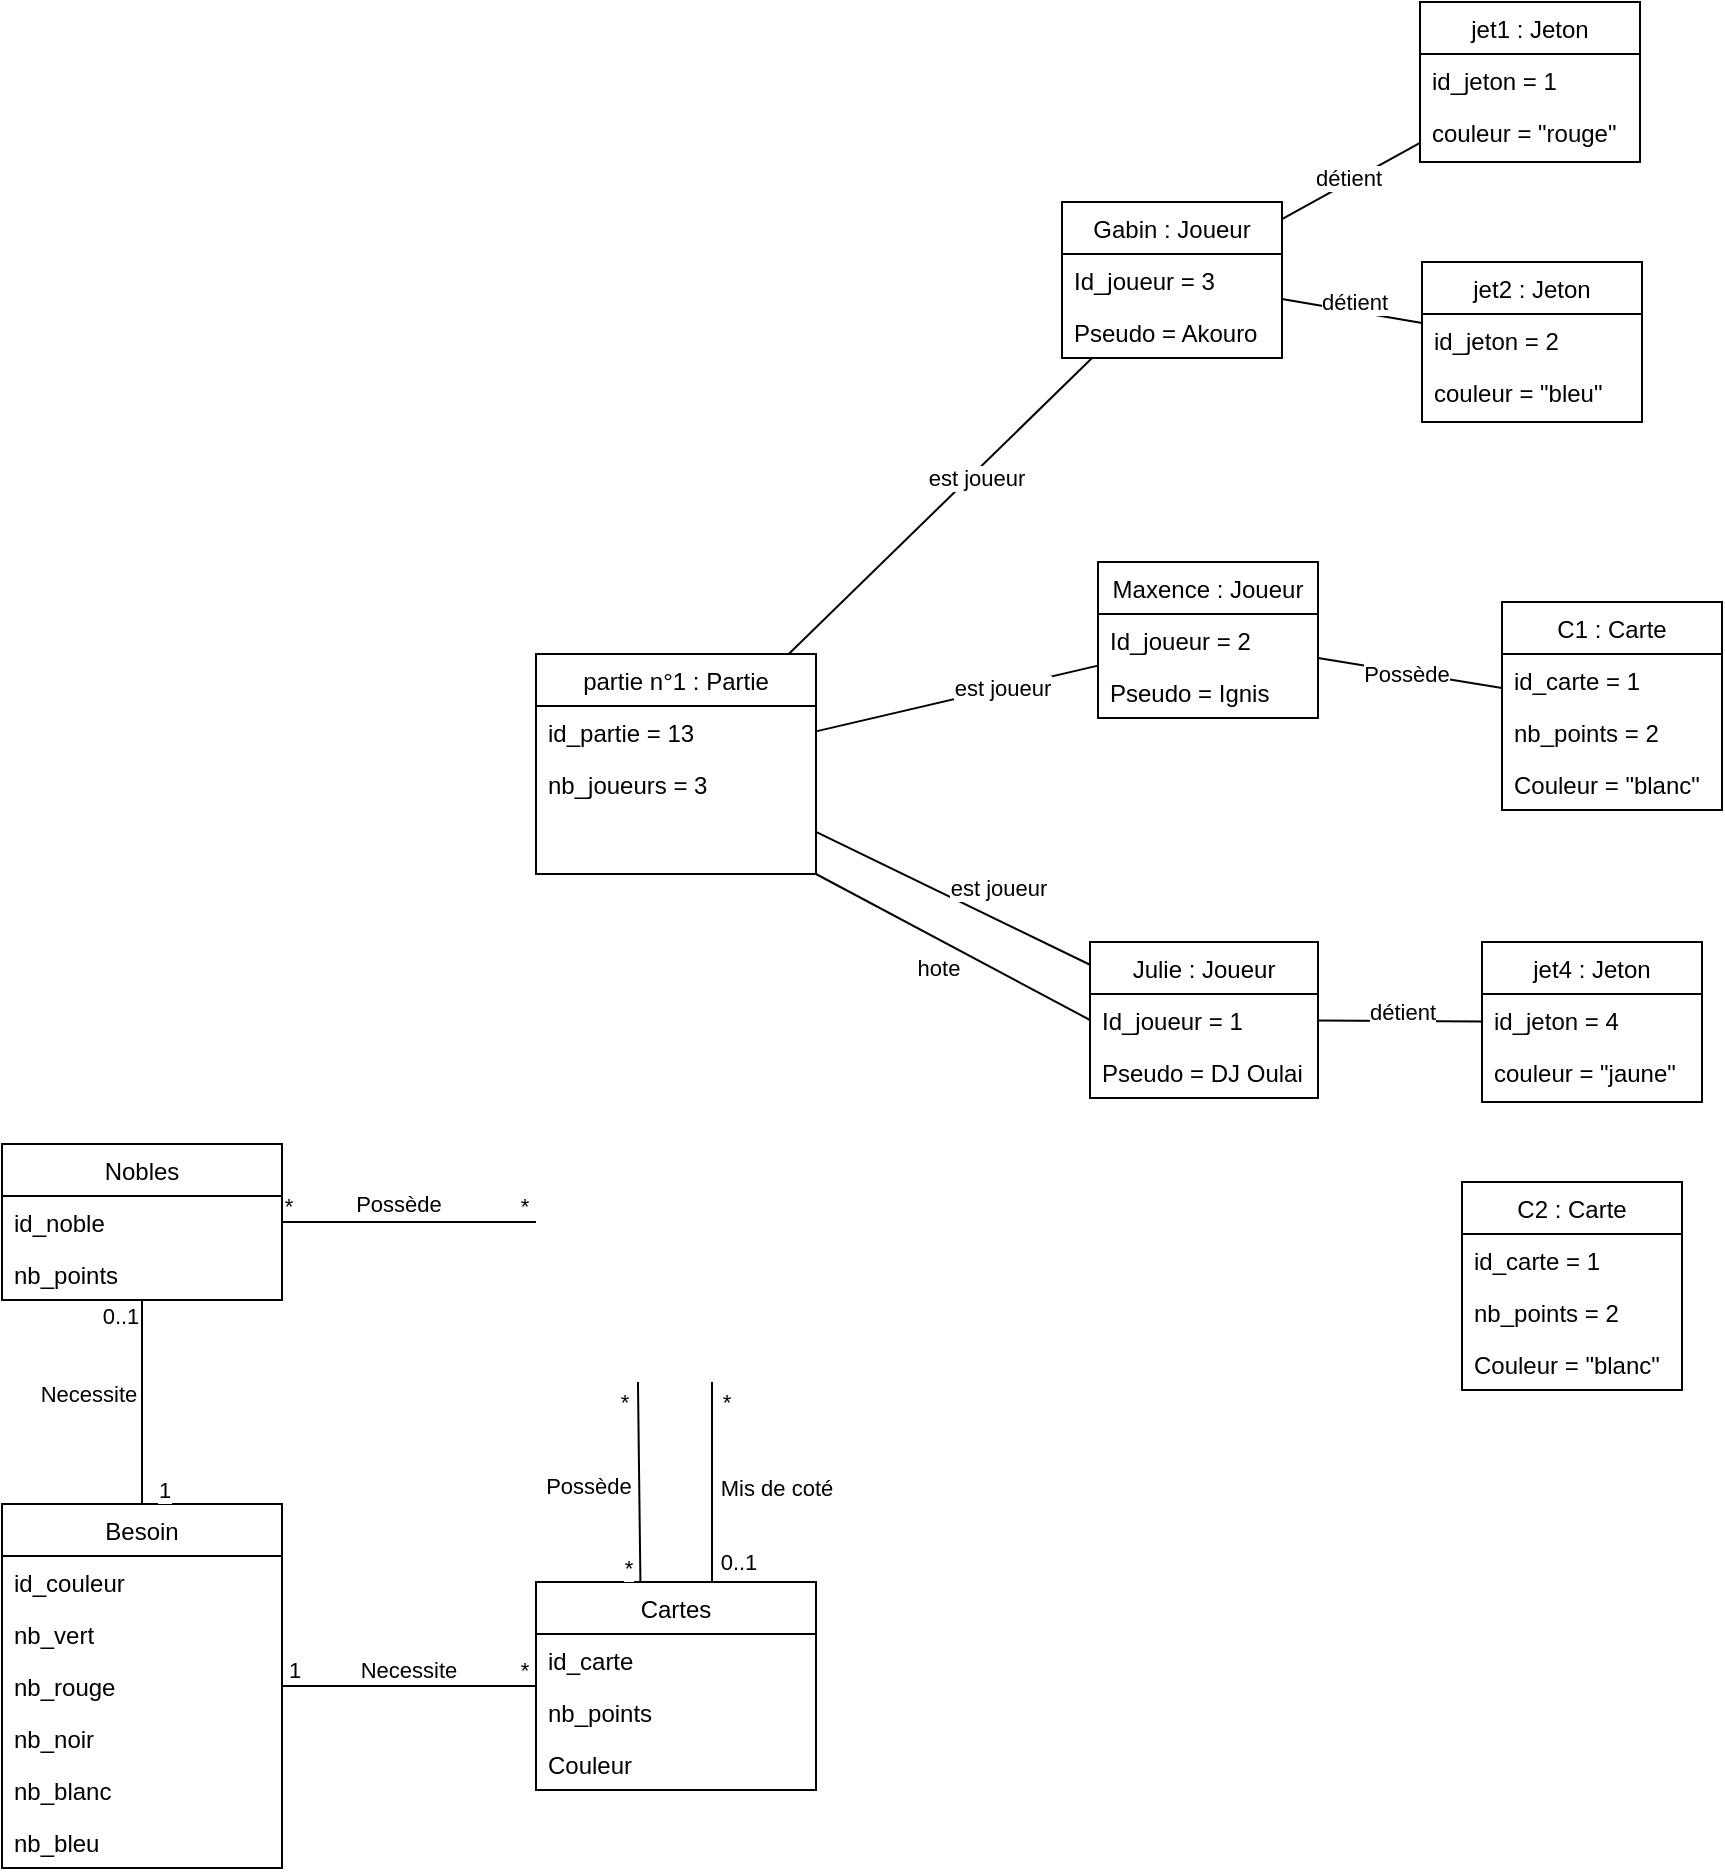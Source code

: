 <mxfile version="22.1.4" type="github">
  <diagram name="Page-1" id="KNeb5x1jzEJ46q6CHf2o">
    <mxGraphModel dx="875" dy="1680" grid="1" gridSize="10" guides="1" tooltips="1" connect="1" arrows="1" fold="1" page="1" pageScale="1" pageWidth="827" pageHeight="1169" math="0" shadow="0">
      <root>
        <mxCell id="0" />
        <mxCell id="1" parent="0" />
        <mxCell id="DXWB6FxUll0cylomkS6z-70" value="Cartes" style="swimlane;fontStyle=0;align=center;verticalAlign=top;childLayout=stackLayout;horizontal=1;startSize=26;horizontalStack=0;resizeParent=1;resizeLast=0;collapsible=1;marginBottom=0;rounded=0;shadow=0;strokeWidth=1;" vertex="1" parent="1">
          <mxGeometry x="907" y="320" width="140" height="104" as="geometry">
            <mxRectangle x="550" y="140" width="160" height="26" as="alternateBounds" />
          </mxGeometry>
        </mxCell>
        <mxCell id="DXWB6FxUll0cylomkS6z-71" value="id_carte" style="text;align=left;verticalAlign=top;spacingLeft=4;spacingRight=4;overflow=hidden;rotatable=0;points=[[0,0.5],[1,0.5]];portConstraint=eastwest;" vertex="1" parent="DXWB6FxUll0cylomkS6z-70">
          <mxGeometry y="26" width="140" height="26" as="geometry" />
        </mxCell>
        <mxCell id="DXWB6FxUll0cylomkS6z-72" value="nb_points" style="text;align=left;verticalAlign=top;spacingLeft=4;spacingRight=4;overflow=hidden;rotatable=0;points=[[0,0.5],[1,0.5]];portConstraint=eastwest;" vertex="1" parent="DXWB6FxUll0cylomkS6z-70">
          <mxGeometry y="52" width="140" height="26" as="geometry" />
        </mxCell>
        <mxCell id="DXWB6FxUll0cylomkS6z-73" value="Couleur" style="text;align=left;verticalAlign=top;spacingLeft=4;spacingRight=4;overflow=hidden;rotatable=0;points=[[0,0.5],[1,0.5]];portConstraint=eastwest;" vertex="1" parent="DXWB6FxUll0cylomkS6z-70">
          <mxGeometry y="78" width="140" height="26" as="geometry" />
        </mxCell>
        <mxCell id="DXWB6FxUll0cylomkS6z-74" value="" style="endArrow=none;html=1;rounded=0;" edge="1" parent="1">
          <mxGeometry width="50" height="50" relative="1" as="geometry">
            <mxPoint x="959.204" y="320" as="sourcePoint" />
            <mxPoint x="957.98" y="220" as="targetPoint" />
          </mxGeometry>
        </mxCell>
        <mxCell id="DXWB6FxUll0cylomkS6z-75" value="Possède" style="edgeLabel;html=1;align=center;verticalAlign=middle;resizable=0;points=[];" vertex="1" connectable="0" parent="DXWB6FxUll0cylomkS6z-74">
          <mxGeometry x="0.112" y="2" relative="1" as="geometry">
            <mxPoint x="-24" y="7" as="offset" />
          </mxGeometry>
        </mxCell>
        <mxCell id="DXWB6FxUll0cylomkS6z-76" value="*" style="edgeLabel;html=1;align=center;verticalAlign=middle;resizable=0;points=[];" vertex="1" connectable="0" parent="DXWB6FxUll0cylomkS6z-74">
          <mxGeometry x="0.888" y="1" relative="1" as="geometry">
            <mxPoint x="-6" y="4" as="offset" />
          </mxGeometry>
        </mxCell>
        <mxCell id="DXWB6FxUll0cylomkS6z-77" value="*" style="edgeLabel;html=1;align=center;verticalAlign=middle;resizable=0;points=[];" vertex="1" connectable="0" parent="DXWB6FxUll0cylomkS6z-74">
          <mxGeometry x="-0.81" y="-3" relative="1" as="geometry">
            <mxPoint x="-9" y="2" as="offset" />
          </mxGeometry>
        </mxCell>
        <mxCell id="DXWB6FxUll0cylomkS6z-78" value="" style="endArrow=none;html=1;rounded=0;" edge="1" parent="1">
          <mxGeometry width="50" height="50" relative="1" as="geometry">
            <mxPoint x="995.0" y="320" as="sourcePoint" />
            <mxPoint x="995.0" y="220" as="targetPoint" />
          </mxGeometry>
        </mxCell>
        <mxCell id="DXWB6FxUll0cylomkS6z-79" value="Mis de coté" style="edgeLabel;html=1;align=center;verticalAlign=middle;resizable=0;points=[];" vertex="1" connectable="0" parent="DXWB6FxUll0cylomkS6z-78">
          <mxGeometry x="0.112" y="2" relative="1" as="geometry">
            <mxPoint x="34" y="8" as="offset" />
          </mxGeometry>
        </mxCell>
        <mxCell id="DXWB6FxUll0cylomkS6z-80" value="0..1" style="edgeLabel;html=1;align=center;verticalAlign=middle;resizable=0;points=[];" vertex="1" connectable="0" parent="DXWB6FxUll0cylomkS6z-78">
          <mxGeometry x="0.75" relative="1" as="geometry">
            <mxPoint x="13" y="77" as="offset" />
          </mxGeometry>
        </mxCell>
        <mxCell id="DXWB6FxUll0cylomkS6z-81" value="*" style="edgeLabel;html=1;align=center;verticalAlign=middle;resizable=0;points=[];" vertex="1" connectable="0" parent="DXWB6FxUll0cylomkS6z-78">
          <mxGeometry x="0.777" relative="1" as="geometry">
            <mxPoint x="7" y="-1" as="offset" />
          </mxGeometry>
        </mxCell>
        <mxCell id="DXWB6FxUll0cylomkS6z-89" value="" style="endArrow=none;html=1;rounded=0;" edge="1" parent="1" source="DXWB6FxUll0cylomkS6z-93" target="DXWB6FxUll0cylomkS6z-142">
          <mxGeometry width="50" height="50" relative="1" as="geometry">
            <mxPoint x="1140" y="-20" as="sourcePoint" />
            <mxPoint x="1313" y="-20" as="targetPoint" />
          </mxGeometry>
        </mxCell>
        <mxCell id="DXWB6FxUll0cylomkS6z-90" value="est joueur" style="edgeLabel;html=1;align=center;verticalAlign=middle;resizable=0;points=[];" vertex="1" connectable="0" parent="DXWB6FxUll0cylomkS6z-89">
          <mxGeometry x="0.112" y="2" relative="1" as="geometry">
            <mxPoint x="14" y="-7" as="offset" />
          </mxGeometry>
        </mxCell>
        <mxCell id="DXWB6FxUll0cylomkS6z-93" value="partie n°1 : Partie" style="swimlane;fontStyle=0;align=center;verticalAlign=top;childLayout=stackLayout;horizontal=1;startSize=26;horizontalStack=0;resizeParent=1;resizeLast=0;collapsible=1;marginBottom=0;rounded=0;shadow=0;strokeWidth=1;" vertex="1" parent="1">
          <mxGeometry x="907" y="-144" width="140" height="110" as="geometry">
            <mxRectangle x="550" y="140" width="160" height="26" as="alternateBounds" />
          </mxGeometry>
        </mxCell>
        <mxCell id="DXWB6FxUll0cylomkS6z-94" value="id_partie = 13" style="text;align=left;verticalAlign=top;spacingLeft=4;spacingRight=4;overflow=hidden;rotatable=0;points=[[0,0.5],[1,0.5]];portConstraint=eastwest;" vertex="1" parent="DXWB6FxUll0cylomkS6z-93">
          <mxGeometry y="26" width="140" height="26" as="geometry" />
        </mxCell>
        <mxCell id="DXWB6FxUll0cylomkS6z-95" value="nb_joueurs = 3" style="text;align=left;verticalAlign=top;spacingLeft=4;spacingRight=4;overflow=hidden;rotatable=0;points=[[0,0.5],[1,0.5]];portConstraint=eastwest;rounded=0;shadow=0;html=0;" vertex="1" parent="DXWB6FxUll0cylomkS6z-93">
          <mxGeometry y="52" width="140" height="26" as="geometry" />
        </mxCell>
        <mxCell id="DXWB6FxUll0cylomkS6z-100" value="Nobles" style="swimlane;fontStyle=0;align=center;verticalAlign=top;childLayout=stackLayout;horizontal=1;startSize=26;horizontalStack=0;resizeParent=1;resizeLast=0;collapsible=1;marginBottom=0;rounded=0;shadow=0;strokeWidth=1;" vertex="1" parent="1">
          <mxGeometry x="640" y="101" width="140" height="78" as="geometry">
            <mxRectangle x="550" y="140" width="160" height="26" as="alternateBounds" />
          </mxGeometry>
        </mxCell>
        <mxCell id="DXWB6FxUll0cylomkS6z-101" value="id_noble" style="text;align=left;verticalAlign=top;spacingLeft=4;spacingRight=4;overflow=hidden;rotatable=0;points=[[0,0.5],[1,0.5]];portConstraint=eastwest;" vertex="1" parent="DXWB6FxUll0cylomkS6z-100">
          <mxGeometry y="26" width="140" height="26" as="geometry" />
        </mxCell>
        <mxCell id="DXWB6FxUll0cylomkS6z-102" value="nb_points" style="text;align=left;verticalAlign=top;spacingLeft=4;spacingRight=4;overflow=hidden;rotatable=0;points=[[0,0.5],[1,0.5]];portConstraint=eastwest;rounded=0;shadow=0;html=0;" vertex="1" parent="DXWB6FxUll0cylomkS6z-100">
          <mxGeometry y="52" width="140" height="26" as="geometry" />
        </mxCell>
        <mxCell id="DXWB6FxUll0cylomkS6z-103" value="" style="endArrow=none;html=1;rounded=0;" edge="1" parent="1" source="DXWB6FxUll0cylomkS6z-100">
          <mxGeometry width="50" height="50" relative="1" as="geometry">
            <mxPoint x="969.204" y="330" as="sourcePoint" />
            <mxPoint x="907" y="140" as="targetPoint" />
          </mxGeometry>
        </mxCell>
        <mxCell id="DXWB6FxUll0cylomkS6z-104" value="Possède" style="edgeLabel;html=1;align=center;verticalAlign=middle;resizable=0;points=[];" vertex="1" connectable="0" parent="DXWB6FxUll0cylomkS6z-103">
          <mxGeometry x="0.112" y="2" relative="1" as="geometry">
            <mxPoint x="-13" y="-7" as="offset" />
          </mxGeometry>
        </mxCell>
        <mxCell id="DXWB6FxUll0cylomkS6z-105" value="*" style="edgeLabel;html=1;align=center;verticalAlign=middle;resizable=0;points=[];" vertex="1" connectable="0" parent="DXWB6FxUll0cylomkS6z-103">
          <mxGeometry x="0.888" y="1" relative="1" as="geometry">
            <mxPoint x="1" y="-7" as="offset" />
          </mxGeometry>
        </mxCell>
        <mxCell id="DXWB6FxUll0cylomkS6z-106" value="*" style="edgeLabel;html=1;align=center;verticalAlign=middle;resizable=0;points=[];" vertex="1" connectable="0" parent="DXWB6FxUll0cylomkS6z-103">
          <mxGeometry x="-0.81" y="-3" relative="1" as="geometry">
            <mxPoint x="-9" y="-11" as="offset" />
          </mxGeometry>
        </mxCell>
        <mxCell id="DXWB6FxUll0cylomkS6z-107" value="" style="endArrow=none;html=1;rounded=0;exitX=1;exitY=1;exitDx=0;exitDy=0;entryX=0;entryY=0.5;entryDx=0;entryDy=0;" edge="1" parent="1" source="DXWB6FxUll0cylomkS6z-93" target="DXWB6FxUll0cylomkS6z-143">
          <mxGeometry width="50" height="50" relative="1" as="geometry">
            <mxPoint x="1090" y="-20" as="sourcePoint" />
            <mxPoint x="1090" y="74.0" as="targetPoint" />
          </mxGeometry>
        </mxCell>
        <mxCell id="DXWB6FxUll0cylomkS6z-108" value="hote" style="edgeLabel;html=1;align=center;verticalAlign=middle;resizable=0;points=[];" vertex="1" connectable="0" parent="DXWB6FxUll0cylomkS6z-107">
          <mxGeometry x="0.112" y="2" relative="1" as="geometry">
            <mxPoint x="-17" y="8" as="offset" />
          </mxGeometry>
        </mxCell>
        <mxCell id="DXWB6FxUll0cylomkS6z-111" value="Besoin" style="swimlane;fontStyle=0;align=center;verticalAlign=top;childLayout=stackLayout;horizontal=1;startSize=26;horizontalStack=0;resizeParent=1;resizeLast=0;collapsible=1;marginBottom=0;rounded=0;shadow=0;strokeWidth=1;" vertex="1" parent="1">
          <mxGeometry x="640" y="281" width="140" height="182" as="geometry">
            <mxRectangle x="550" y="140" width="160" height="26" as="alternateBounds" />
          </mxGeometry>
        </mxCell>
        <mxCell id="DXWB6FxUll0cylomkS6z-112" value="id_couleur" style="text;align=left;verticalAlign=top;spacingLeft=4;spacingRight=4;overflow=hidden;rotatable=0;points=[[0,0.5],[1,0.5]];portConstraint=eastwest;" vertex="1" parent="DXWB6FxUll0cylomkS6z-111">
          <mxGeometry y="26" width="140" height="26" as="geometry" />
        </mxCell>
        <mxCell id="DXWB6FxUll0cylomkS6z-113" value="nb_vert" style="text;align=left;verticalAlign=top;spacingLeft=4;spacingRight=4;overflow=hidden;rotatable=0;points=[[0,0.5],[1,0.5]];portConstraint=eastwest;" vertex="1" parent="DXWB6FxUll0cylomkS6z-111">
          <mxGeometry y="52" width="140" height="26" as="geometry" />
        </mxCell>
        <mxCell id="DXWB6FxUll0cylomkS6z-114" value="nb_rouge" style="text;align=left;verticalAlign=top;spacingLeft=4;spacingRight=4;overflow=hidden;rotatable=0;points=[[0,0.5],[1,0.5]];portConstraint=eastwest;" vertex="1" parent="DXWB6FxUll0cylomkS6z-111">
          <mxGeometry y="78" width="140" height="26" as="geometry" />
        </mxCell>
        <mxCell id="DXWB6FxUll0cylomkS6z-115" value="nb_noir" style="text;align=left;verticalAlign=top;spacingLeft=4;spacingRight=4;overflow=hidden;rotatable=0;points=[[0,0.5],[1,0.5]];portConstraint=eastwest;" vertex="1" parent="DXWB6FxUll0cylomkS6z-111">
          <mxGeometry y="104" width="140" height="26" as="geometry" />
        </mxCell>
        <mxCell id="DXWB6FxUll0cylomkS6z-116" value="nb_blanc" style="text;align=left;verticalAlign=top;spacingLeft=4;spacingRight=4;overflow=hidden;rotatable=0;points=[[0,0.5],[1,0.5]];portConstraint=eastwest;" vertex="1" parent="DXWB6FxUll0cylomkS6z-111">
          <mxGeometry y="130" width="140" height="26" as="geometry" />
        </mxCell>
        <mxCell id="DXWB6FxUll0cylomkS6z-117" value="nb_bleu" style="text;align=left;verticalAlign=top;spacingLeft=4;spacingRight=4;overflow=hidden;rotatable=0;points=[[0,0.5],[1,0.5]];portConstraint=eastwest;" vertex="1" parent="DXWB6FxUll0cylomkS6z-111">
          <mxGeometry y="156" width="140" height="26" as="geometry" />
        </mxCell>
        <mxCell id="DXWB6FxUll0cylomkS6z-118" value="" style="endArrow=none;html=1;rounded=0;" edge="1" parent="1" source="DXWB6FxUll0cylomkS6z-100" target="DXWB6FxUll0cylomkS6z-111">
          <mxGeometry width="50" height="50" relative="1" as="geometry">
            <mxPoint x="790" y="150" as="sourcePoint" />
            <mxPoint x="917" y="150" as="targetPoint" />
          </mxGeometry>
        </mxCell>
        <mxCell id="DXWB6FxUll0cylomkS6z-119" value="Necessite" style="edgeLabel;html=1;align=center;verticalAlign=middle;resizable=0;points=[];" vertex="1" connectable="0" parent="DXWB6FxUll0cylomkS6z-118">
          <mxGeometry x="0.112" y="2" relative="1" as="geometry">
            <mxPoint x="-29" y="-10" as="offset" />
          </mxGeometry>
        </mxCell>
        <mxCell id="DXWB6FxUll0cylomkS6z-120" value="1" style="edgeLabel;html=1;align=center;verticalAlign=middle;resizable=0;points=[];" vertex="1" connectable="0" parent="DXWB6FxUll0cylomkS6z-118">
          <mxGeometry x="0.888" y="1" relative="1" as="geometry">
            <mxPoint x="10" y="-2" as="offset" />
          </mxGeometry>
        </mxCell>
        <mxCell id="DXWB6FxUll0cylomkS6z-121" value="0..1" style="edgeLabel;html=1;align=center;verticalAlign=middle;resizable=0;points=[];" vertex="1" connectable="0" parent="DXWB6FxUll0cylomkS6z-118">
          <mxGeometry x="-0.81" y="-3" relative="1" as="geometry">
            <mxPoint x="-8" y="-2" as="offset" />
          </mxGeometry>
        </mxCell>
        <mxCell id="DXWB6FxUll0cylomkS6z-122" value="" style="endArrow=none;html=1;rounded=0;" edge="1" parent="1" source="DXWB6FxUll0cylomkS6z-70" target="DXWB6FxUll0cylomkS6z-111">
          <mxGeometry width="50" height="50" relative="1" as="geometry">
            <mxPoint x="720" y="189" as="sourcePoint" />
            <mxPoint x="720" y="320" as="targetPoint" />
          </mxGeometry>
        </mxCell>
        <mxCell id="DXWB6FxUll0cylomkS6z-123" value="Necessite" style="edgeLabel;html=1;align=center;verticalAlign=middle;resizable=0;points=[];" vertex="1" connectable="0" parent="DXWB6FxUll0cylomkS6z-122">
          <mxGeometry x="0.112" y="2" relative="1" as="geometry">
            <mxPoint x="6" y="-10" as="offset" />
          </mxGeometry>
        </mxCell>
        <mxCell id="DXWB6FxUll0cylomkS6z-124" value="1" style="edgeLabel;html=1;align=center;verticalAlign=middle;resizable=0;points=[];" vertex="1" connectable="0" parent="DXWB6FxUll0cylomkS6z-122">
          <mxGeometry x="0.888" y="1" relative="1" as="geometry">
            <mxPoint x="-1" y="-9" as="offset" />
          </mxGeometry>
        </mxCell>
        <mxCell id="DXWB6FxUll0cylomkS6z-125" value="*" style="edgeLabel;html=1;align=center;verticalAlign=middle;resizable=0;points=[];" vertex="1" connectable="0" parent="DXWB6FxUll0cylomkS6z-122">
          <mxGeometry x="-0.81" y="-3" relative="1" as="geometry">
            <mxPoint x="6" y="-5" as="offset" />
          </mxGeometry>
        </mxCell>
        <mxCell id="DXWB6FxUll0cylomkS6z-133" value="Gabin : Joueur" style="swimlane;fontStyle=0;align=center;verticalAlign=top;childLayout=stackLayout;horizontal=1;startSize=26;horizontalStack=0;resizeParent=1;resizeLast=0;collapsible=1;marginBottom=0;rounded=0;shadow=0;strokeWidth=1;" vertex="1" parent="1">
          <mxGeometry x="1170" y="-370" width="110" height="78" as="geometry">
            <mxRectangle x="550" y="140" width="160" height="26" as="alternateBounds" />
          </mxGeometry>
        </mxCell>
        <mxCell id="DXWB6FxUll0cylomkS6z-134" value="Id_joueur = 3" style="text;align=left;verticalAlign=top;spacingLeft=4;spacingRight=4;overflow=hidden;rotatable=0;points=[[0,0.5],[1,0.5]];portConstraint=eastwest;" vertex="1" parent="DXWB6FxUll0cylomkS6z-133">
          <mxGeometry y="26" width="110" height="26" as="geometry" />
        </mxCell>
        <mxCell id="DXWB6FxUll0cylomkS6z-135" value="Pseudo = Akouro" style="text;align=left;verticalAlign=top;spacingLeft=4;spacingRight=4;overflow=hidden;rotatable=0;points=[[0,0.5],[1,0.5]];portConstraint=eastwest;" vertex="1" parent="DXWB6FxUll0cylomkS6z-133">
          <mxGeometry y="52" width="110" height="26" as="geometry" />
        </mxCell>
        <mxCell id="DXWB6FxUll0cylomkS6z-139" value="Maxence : Joueur" style="swimlane;fontStyle=0;align=center;verticalAlign=top;childLayout=stackLayout;horizontal=1;startSize=26;horizontalStack=0;resizeParent=1;resizeLast=0;collapsible=1;marginBottom=0;rounded=0;shadow=0;strokeWidth=1;" vertex="1" parent="1">
          <mxGeometry x="1188" y="-190" width="110" height="78" as="geometry">
            <mxRectangle x="550" y="140" width="160" height="26" as="alternateBounds" />
          </mxGeometry>
        </mxCell>
        <mxCell id="DXWB6FxUll0cylomkS6z-140" value="Id_joueur = 2" style="text;align=left;verticalAlign=top;spacingLeft=4;spacingRight=4;overflow=hidden;rotatable=0;points=[[0,0.5],[1,0.5]];portConstraint=eastwest;" vertex="1" parent="DXWB6FxUll0cylomkS6z-139">
          <mxGeometry y="26" width="110" height="26" as="geometry" />
        </mxCell>
        <mxCell id="DXWB6FxUll0cylomkS6z-141" value="Pseudo = Ignis" style="text;align=left;verticalAlign=top;spacingLeft=4;spacingRight=4;overflow=hidden;rotatable=0;points=[[0,0.5],[1,0.5]];portConstraint=eastwest;" vertex="1" parent="DXWB6FxUll0cylomkS6z-139">
          <mxGeometry y="52" width="110" height="26" as="geometry" />
        </mxCell>
        <mxCell id="DXWB6FxUll0cylomkS6z-142" value="Julie : Joueur" style="swimlane;fontStyle=0;align=center;verticalAlign=top;childLayout=stackLayout;horizontal=1;startSize=26;horizontalStack=0;resizeParent=1;resizeLast=0;collapsible=1;marginBottom=0;rounded=0;shadow=0;strokeWidth=1;" vertex="1" parent="1">
          <mxGeometry x="1184" width="114" height="78" as="geometry">
            <mxRectangle x="550" y="140" width="160" height="26" as="alternateBounds" />
          </mxGeometry>
        </mxCell>
        <mxCell id="DXWB6FxUll0cylomkS6z-143" value="Id_joueur = 1" style="text;align=left;verticalAlign=top;spacingLeft=4;spacingRight=4;overflow=hidden;rotatable=0;points=[[0,0.5],[1,0.5]];portConstraint=eastwest;" vertex="1" parent="DXWB6FxUll0cylomkS6z-142">
          <mxGeometry y="26" width="114" height="26" as="geometry" />
        </mxCell>
        <mxCell id="DXWB6FxUll0cylomkS6z-144" value="Pseudo = DJ Oulai" style="text;align=left;verticalAlign=top;spacingLeft=4;spacingRight=4;overflow=hidden;rotatable=0;points=[[0,0.5],[1,0.5]];portConstraint=eastwest;" vertex="1" parent="DXWB6FxUll0cylomkS6z-142">
          <mxGeometry y="52" width="114" height="26" as="geometry" />
        </mxCell>
        <mxCell id="DXWB6FxUll0cylomkS6z-145" value="" style="endArrow=none;html=1;rounded=0;" edge="1" parent="1" source="DXWB6FxUll0cylomkS6z-93" target="DXWB6FxUll0cylomkS6z-139">
          <mxGeometry width="50" height="50" relative="1" as="geometry">
            <mxPoint x="1057" y="-61" as="sourcePoint" />
            <mxPoint x="1194" y="-26" as="targetPoint" />
          </mxGeometry>
        </mxCell>
        <mxCell id="DXWB6FxUll0cylomkS6z-146" value="est joueur" style="edgeLabel;html=1;align=center;verticalAlign=middle;resizable=0;points=[];" vertex="1" connectable="0" parent="DXWB6FxUll0cylomkS6z-145">
          <mxGeometry x="0.112" y="2" relative="1" as="geometry">
            <mxPoint x="15" y="-2" as="offset" />
          </mxGeometry>
        </mxCell>
        <mxCell id="DXWB6FxUll0cylomkS6z-147" value="" style="endArrow=none;html=1;rounded=0;" edge="1" parent="1" source="DXWB6FxUll0cylomkS6z-93" target="DXWB6FxUll0cylomkS6z-133">
          <mxGeometry width="50" height="50" relative="1" as="geometry">
            <mxPoint x="1057" y="-93" as="sourcePoint" />
            <mxPoint x="1196" y="-120" as="targetPoint" />
          </mxGeometry>
        </mxCell>
        <mxCell id="DXWB6FxUll0cylomkS6z-148" value="est joueur" style="edgeLabel;html=1;align=center;verticalAlign=middle;resizable=0;points=[];" vertex="1" connectable="0" parent="DXWB6FxUll0cylomkS6z-147">
          <mxGeometry x="0.112" y="2" relative="1" as="geometry">
            <mxPoint x="10" y="-4" as="offset" />
          </mxGeometry>
        </mxCell>
        <mxCell id="DXWB6FxUll0cylomkS6z-149" value="jet1 : Jeton" style="swimlane;fontStyle=0;align=center;verticalAlign=top;childLayout=stackLayout;horizontal=1;startSize=26;horizontalStack=0;resizeParent=1;resizeLast=0;collapsible=1;marginBottom=0;rounded=0;shadow=0;strokeWidth=1;" vertex="1" parent="1">
          <mxGeometry x="1349" y="-470" width="110" height="80" as="geometry">
            <mxRectangle x="550" y="140" width="160" height="26" as="alternateBounds" />
          </mxGeometry>
        </mxCell>
        <mxCell id="DXWB6FxUll0cylomkS6z-150" value="id_jeton = 1" style="text;align=left;verticalAlign=top;spacingLeft=4;spacingRight=4;overflow=hidden;rotatable=0;points=[[0,0.5],[1,0.5]];portConstraint=eastwest;" vertex="1" parent="DXWB6FxUll0cylomkS6z-149">
          <mxGeometry y="26" width="110" height="26" as="geometry" />
        </mxCell>
        <mxCell id="DXWB6FxUll0cylomkS6z-151" value="couleur = &quot;rouge&quot;" style="text;align=left;verticalAlign=top;spacingLeft=4;spacingRight=4;overflow=hidden;rotatable=0;points=[[0,0.5],[1,0.5]];portConstraint=eastwest;rounded=0;shadow=0;html=0;" vertex="1" parent="DXWB6FxUll0cylomkS6z-149">
          <mxGeometry y="52" width="110" height="26" as="geometry" />
        </mxCell>
        <mxCell id="DXWB6FxUll0cylomkS6z-152" value="jet2 : Jeton" style="swimlane;fontStyle=0;align=center;verticalAlign=top;childLayout=stackLayout;horizontal=1;startSize=26;horizontalStack=0;resizeParent=1;resizeLast=0;collapsible=1;marginBottom=0;rounded=0;shadow=0;strokeWidth=1;" vertex="1" parent="1">
          <mxGeometry x="1350" y="-340" width="110" height="80" as="geometry">
            <mxRectangle x="550" y="140" width="160" height="26" as="alternateBounds" />
          </mxGeometry>
        </mxCell>
        <mxCell id="DXWB6FxUll0cylomkS6z-153" value="id_jeton = 2" style="text;align=left;verticalAlign=top;spacingLeft=4;spacingRight=4;overflow=hidden;rotatable=0;points=[[0,0.5],[1,0.5]];portConstraint=eastwest;" vertex="1" parent="DXWB6FxUll0cylomkS6z-152">
          <mxGeometry y="26" width="110" height="26" as="geometry" />
        </mxCell>
        <mxCell id="DXWB6FxUll0cylomkS6z-154" value="couleur = &quot;bleu&quot;" style="text;align=left;verticalAlign=top;spacingLeft=4;spacingRight=4;overflow=hidden;rotatable=0;points=[[0,0.5],[1,0.5]];portConstraint=eastwest;rounded=0;shadow=0;html=0;" vertex="1" parent="DXWB6FxUll0cylomkS6z-152">
          <mxGeometry y="52" width="110" height="26" as="geometry" />
        </mxCell>
        <mxCell id="DXWB6FxUll0cylomkS6z-155" value="" style="endArrow=none;html=1;rounded=0;" edge="1" parent="1" source="DXWB6FxUll0cylomkS6z-133" target="DXWB6FxUll0cylomkS6z-149">
          <mxGeometry width="50" height="50" relative="1" as="geometry">
            <mxPoint x="1138.5" y="-430.45" as="sourcePoint" />
            <mxPoint x="1311.5" y="-430.45" as="targetPoint" />
          </mxGeometry>
        </mxCell>
        <mxCell id="DXWB6FxUll0cylomkS6z-156" value="détient" style="edgeLabel;html=1;align=center;verticalAlign=middle;resizable=0;points=[];labelBackgroundColor=default;" vertex="1" connectable="0" parent="DXWB6FxUll0cylomkS6z-155">
          <mxGeometry x="0.112" y="2" relative="1" as="geometry">
            <mxPoint x="-5" y="2" as="offset" />
          </mxGeometry>
        </mxCell>
        <mxCell id="DXWB6FxUll0cylomkS6z-159" value="" style="endArrow=none;html=1;rounded=0;" edge="1" parent="1" source="DXWB6FxUll0cylomkS6z-133" target="DXWB6FxUll0cylomkS6z-152">
          <mxGeometry width="50" height="50" relative="1" as="geometry">
            <mxPoint x="1290" y="-353" as="sourcePoint" />
            <mxPoint x="1350" y="-388" as="targetPoint" />
          </mxGeometry>
        </mxCell>
        <mxCell id="DXWB6FxUll0cylomkS6z-160" value="détient" style="edgeLabel;html=1;align=center;verticalAlign=middle;resizable=0;points=[];" vertex="1" connectable="0" parent="DXWB6FxUll0cylomkS6z-159">
          <mxGeometry x="0.112" y="2" relative="1" as="geometry">
            <mxPoint x="-4" y="-3" as="offset" />
          </mxGeometry>
        </mxCell>
        <mxCell id="DXWB6FxUll0cylomkS6z-161" value="jet4 : Jeton" style="swimlane;fontStyle=0;align=center;verticalAlign=top;childLayout=stackLayout;horizontal=1;startSize=26;horizontalStack=0;resizeParent=1;resizeLast=0;collapsible=1;marginBottom=0;rounded=0;shadow=0;strokeWidth=1;" vertex="1" parent="1">
          <mxGeometry x="1380" width="110" height="80" as="geometry">
            <mxRectangle x="550" y="140" width="160" height="26" as="alternateBounds" />
          </mxGeometry>
        </mxCell>
        <mxCell id="DXWB6FxUll0cylomkS6z-162" value="id_jeton = 4" style="text;align=left;verticalAlign=top;spacingLeft=4;spacingRight=4;overflow=hidden;rotatable=0;points=[[0,0.5],[1,0.5]];portConstraint=eastwest;" vertex="1" parent="DXWB6FxUll0cylomkS6z-161">
          <mxGeometry y="26" width="110" height="26" as="geometry" />
        </mxCell>
        <mxCell id="DXWB6FxUll0cylomkS6z-163" value="couleur = &quot;jaune&quot;" style="text;align=left;verticalAlign=top;spacingLeft=4;spacingRight=4;overflow=hidden;rotatable=0;points=[[0,0.5],[1,0.5]];portConstraint=eastwest;rounded=0;shadow=0;html=0;" vertex="1" parent="DXWB6FxUll0cylomkS6z-161">
          <mxGeometry y="52" width="110" height="26" as="geometry" />
        </mxCell>
        <mxCell id="DXWB6FxUll0cylomkS6z-167" value="" style="endArrow=none;html=1;rounded=0;" edge="1" parent="1" source="DXWB6FxUll0cylomkS6z-142" target="DXWB6FxUll0cylomkS6z-161">
          <mxGeometry width="50" height="50" relative="1" as="geometry">
            <mxPoint x="1290" y="-272" as="sourcePoint" />
            <mxPoint x="1360" y="-259" as="targetPoint" />
          </mxGeometry>
        </mxCell>
        <mxCell id="DXWB6FxUll0cylomkS6z-168" value="détient" style="edgeLabel;html=1;align=center;verticalAlign=middle;resizable=0;points=[];" vertex="1" connectable="0" parent="DXWB6FxUll0cylomkS6z-167">
          <mxGeometry x="0.112" y="2" relative="1" as="geometry">
            <mxPoint x="-4" y="-3" as="offset" />
          </mxGeometry>
        </mxCell>
        <mxCell id="DXWB6FxUll0cylomkS6z-169" value="C1 : Carte" style="swimlane;fontStyle=0;align=center;verticalAlign=top;childLayout=stackLayout;horizontal=1;startSize=26;horizontalStack=0;resizeParent=1;resizeLast=0;collapsible=1;marginBottom=0;rounded=0;shadow=0;strokeWidth=1;" vertex="1" parent="1">
          <mxGeometry x="1390" y="-170" width="110" height="104" as="geometry">
            <mxRectangle x="550" y="140" width="160" height="26" as="alternateBounds" />
          </mxGeometry>
        </mxCell>
        <mxCell id="DXWB6FxUll0cylomkS6z-170" value="id_carte = 1" style="text;align=left;verticalAlign=top;spacingLeft=4;spacingRight=4;overflow=hidden;rotatable=0;points=[[0,0.5],[1,0.5]];portConstraint=eastwest;" vertex="1" parent="DXWB6FxUll0cylomkS6z-169">
          <mxGeometry y="26" width="110" height="26" as="geometry" />
        </mxCell>
        <mxCell id="DXWB6FxUll0cylomkS6z-171" value="nb_points = 2" style="text;align=left;verticalAlign=top;spacingLeft=4;spacingRight=4;overflow=hidden;rotatable=0;points=[[0,0.5],[1,0.5]];portConstraint=eastwest;" vertex="1" parent="DXWB6FxUll0cylomkS6z-169">
          <mxGeometry y="52" width="110" height="26" as="geometry" />
        </mxCell>
        <mxCell id="DXWB6FxUll0cylomkS6z-172" value="Couleur = &quot;blanc&quot;" style="text;align=left;verticalAlign=top;spacingLeft=4;spacingRight=4;overflow=hidden;rotatable=0;points=[[0,0.5],[1,0.5]];portConstraint=eastwest;" vertex="1" parent="DXWB6FxUll0cylomkS6z-169">
          <mxGeometry y="78" width="110" height="26" as="geometry" />
        </mxCell>
        <mxCell id="DXWB6FxUll0cylomkS6z-173" value="" style="endArrow=none;html=1;rounded=0;" edge="1" parent="1" source="DXWB6FxUll0cylomkS6z-139" target="DXWB6FxUll0cylomkS6z-169">
          <mxGeometry width="50" height="50" relative="1" as="geometry">
            <mxPoint x="1291.224" y="230" as="sourcePoint" />
            <mxPoint x="1290.0" y="130" as="targetPoint" />
          </mxGeometry>
        </mxCell>
        <mxCell id="DXWB6FxUll0cylomkS6z-174" value="Possède" style="edgeLabel;html=1;align=center;verticalAlign=middle;resizable=0;points=[];" vertex="1" connectable="0" parent="DXWB6FxUll0cylomkS6z-173">
          <mxGeometry x="0.112" y="2" relative="1" as="geometry">
            <mxPoint x="-8" y="1" as="offset" />
          </mxGeometry>
        </mxCell>
        <mxCell id="DXWB6FxUll0cylomkS6z-177" value="C2 : Carte" style="swimlane;fontStyle=0;align=center;verticalAlign=top;childLayout=stackLayout;horizontal=1;startSize=26;horizontalStack=0;resizeParent=1;resizeLast=0;collapsible=1;marginBottom=0;rounded=0;shadow=0;strokeWidth=1;" vertex="1" parent="1">
          <mxGeometry x="1370" y="120" width="110" height="104" as="geometry">
            <mxRectangle x="550" y="140" width="160" height="26" as="alternateBounds" />
          </mxGeometry>
        </mxCell>
        <mxCell id="DXWB6FxUll0cylomkS6z-178" value="id_carte = 1" style="text;align=left;verticalAlign=top;spacingLeft=4;spacingRight=4;overflow=hidden;rotatable=0;points=[[0,0.5],[1,0.5]];portConstraint=eastwest;" vertex="1" parent="DXWB6FxUll0cylomkS6z-177">
          <mxGeometry y="26" width="110" height="26" as="geometry" />
        </mxCell>
        <mxCell id="DXWB6FxUll0cylomkS6z-179" value="nb_points = 2" style="text;align=left;verticalAlign=top;spacingLeft=4;spacingRight=4;overflow=hidden;rotatable=0;points=[[0,0.5],[1,0.5]];portConstraint=eastwest;" vertex="1" parent="DXWB6FxUll0cylomkS6z-177">
          <mxGeometry y="52" width="110" height="26" as="geometry" />
        </mxCell>
        <mxCell id="DXWB6FxUll0cylomkS6z-180" value="Couleur = &quot;blanc&quot;" style="text;align=left;verticalAlign=top;spacingLeft=4;spacingRight=4;overflow=hidden;rotatable=0;points=[[0,0.5],[1,0.5]];portConstraint=eastwest;" vertex="1" parent="DXWB6FxUll0cylomkS6z-177">
          <mxGeometry y="78" width="110" height="26" as="geometry" />
        </mxCell>
      </root>
    </mxGraphModel>
  </diagram>
</mxfile>
